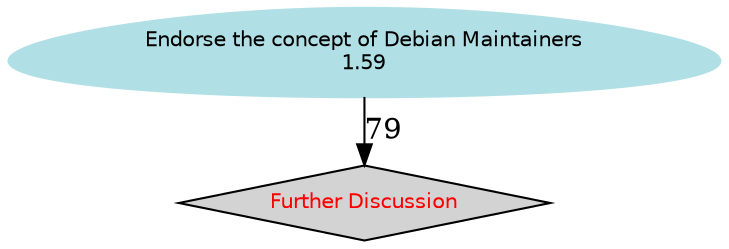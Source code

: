 digraph Results {
  ranksep=0.25;
 "Endorse the concept of Debian Maintainers\n1.59" [ style="filled" , color="powderblue", shape=egg, fontcolor="Navy Blue", fontname="Helvetica", fontsize=10  ];
 "Endorse the concept of Debian Maintainers\n1.59" -> "Further Discussion" [ label="79" ];
 "Further Discussion" [ style="filled" , shape=diamond, fontcolor="Red", fontname="Helvetica", fontsize=10  ];
}
